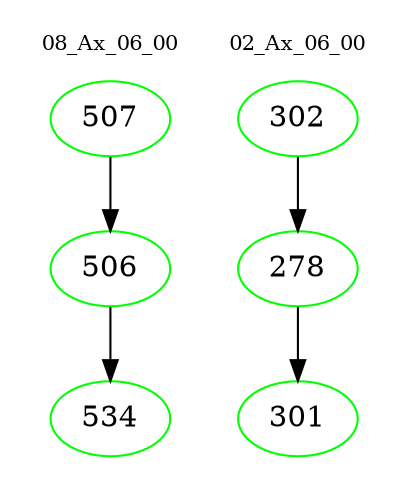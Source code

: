 digraph{
subgraph cluster_0 {
color = white
label = "08_Ax_06_00";
fontsize=10;
T0_507 [label="507", color="green"]
T0_507 -> T0_506 [color="black"]
T0_506 [label="506", color="green"]
T0_506 -> T0_534 [color="black"]
T0_534 [label="534", color="green"]
}
subgraph cluster_1 {
color = white
label = "02_Ax_06_00";
fontsize=10;
T1_302 [label="302", color="green"]
T1_302 -> T1_278 [color="black"]
T1_278 [label="278", color="green"]
T1_278 -> T1_301 [color="black"]
T1_301 [label="301", color="green"]
}
}
